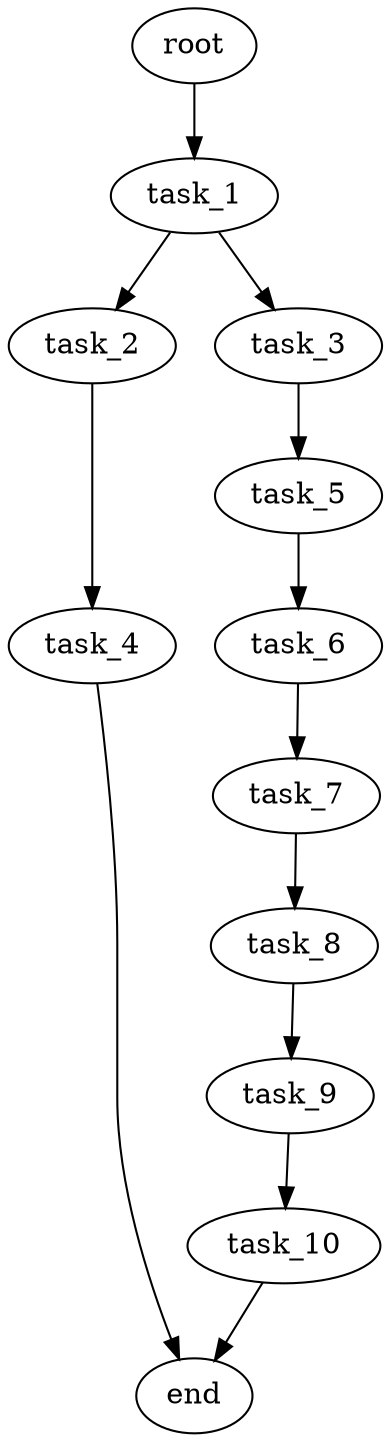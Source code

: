 digraph G {
  root [size="0.000000e+00"];
  task_1 [size="8.646192e+09"];
  task_2 [size="9.762084e+09"];
  task_3 [size="8.107906e+09"];
  task_4 [size="8.814281e+09"];
  task_5 [size="2.488388e+08"];
  task_6 [size="7.365908e+09"];
  task_7 [size="3.322522e+09"];
  task_8 [size="9.308228e+09"];
  task_9 [size="8.022549e+09"];
  task_10 [size="8.640776e+09"];
  end [size="0.000000e+00"];

  root -> task_1 [size="1.000000e-12"];
  task_1 -> task_2 [size="9.762084e+08"];
  task_1 -> task_3 [size="8.107906e+08"];
  task_2 -> task_4 [size="8.814281e+08"];
  task_3 -> task_5 [size="2.488388e+07"];
  task_4 -> end [size="1.000000e-12"];
  task_5 -> task_6 [size="7.365908e+08"];
  task_6 -> task_7 [size="3.322522e+08"];
  task_7 -> task_8 [size="9.308228e+08"];
  task_8 -> task_9 [size="8.022549e+08"];
  task_9 -> task_10 [size="8.640776e+08"];
  task_10 -> end [size="1.000000e-12"];
}
